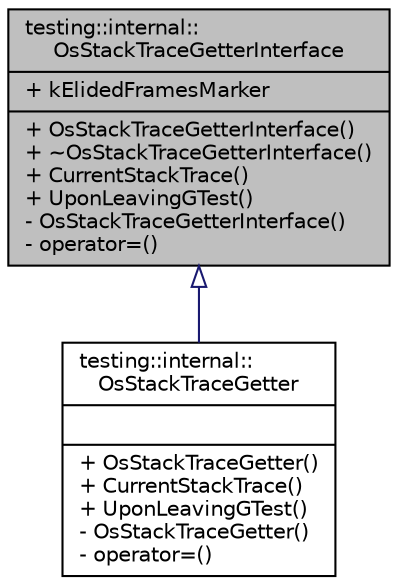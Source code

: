 digraph "testing::internal::OsStackTraceGetterInterface"
{
 // LATEX_PDF_SIZE
  bgcolor="transparent";
  edge [fontname="Helvetica",fontsize="10",labelfontname="Helvetica",labelfontsize="10"];
  node [fontname="Helvetica",fontsize="10",shape=record];
  Node1 [label="{testing::internal::\lOsStackTraceGetterInterface\n|+ kElidedFramesMarker\l|+ OsStackTraceGetterInterface()\l+ ~OsStackTraceGetterInterface()\l+ CurrentStackTrace()\l+ UponLeavingGTest()\l- OsStackTraceGetterInterface()\l- operator=()\l}",height=0.2,width=0.4,color="black", fillcolor="grey75", style="filled", fontcolor="black",tooltip=" "];
  Node1 -> Node2 [dir="back",color="midnightblue",fontsize="10",style="solid",arrowtail="onormal",fontname="Helvetica"];
  Node2 [label="{testing::internal::\lOsStackTraceGetter\n||+ OsStackTraceGetter()\l+ CurrentStackTrace()\l+ UponLeavingGTest()\l- OsStackTraceGetter()\l- operator=()\l}",height=0.2,width=0.4,color="black",URL="$classtesting_1_1internal_1_1OsStackTraceGetter.html",tooltip=" "];
}
